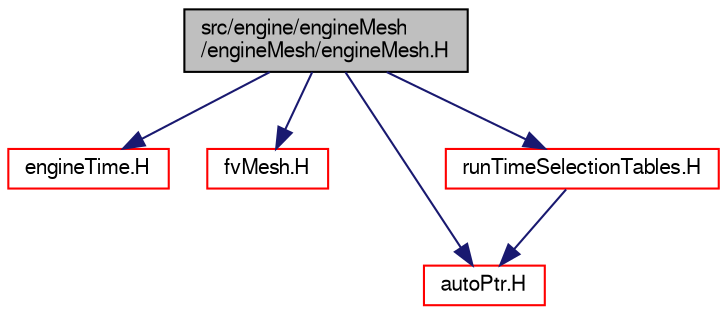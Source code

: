 digraph "src/engine/engineMesh/engineMesh/engineMesh.H"
{
  bgcolor="transparent";
  edge [fontname="FreeSans",fontsize="10",labelfontname="FreeSans",labelfontsize="10"];
  node [fontname="FreeSans",fontsize="10",shape=record];
  Node0 [label="src/engine/engineMesh\l/engineMesh/engineMesh.H",height=0.2,width=0.4,color="black", fillcolor="grey75", style="filled", fontcolor="black"];
  Node0 -> Node1 [color="midnightblue",fontsize="10",style="solid",fontname="FreeSans"];
  Node1 [label="engineTime.H",height=0.2,width=0.4,color="red",URL="$a01043.html"];
  Node0 -> Node150 [color="midnightblue",fontsize="10",style="solid",fontname="FreeSans"];
  Node150 [label="fvMesh.H",height=0.2,width=0.4,color="red",URL="$a03533.html"];
  Node0 -> Node54 [color="midnightblue",fontsize="10",style="solid",fontname="FreeSans"];
  Node54 [label="autoPtr.H",height=0.2,width=0.4,color="red",URL="$a11078.html"];
  Node0 -> Node91 [color="midnightblue",fontsize="10",style="solid",fontname="FreeSans"];
  Node91 [label="runTimeSelectionTables.H",height=0.2,width=0.4,color="red",URL="$a09266.html",tooltip="Macros to ease declaration of run-time selection tables. "];
  Node91 -> Node54 [color="midnightblue",fontsize="10",style="solid",fontname="FreeSans"];
}
